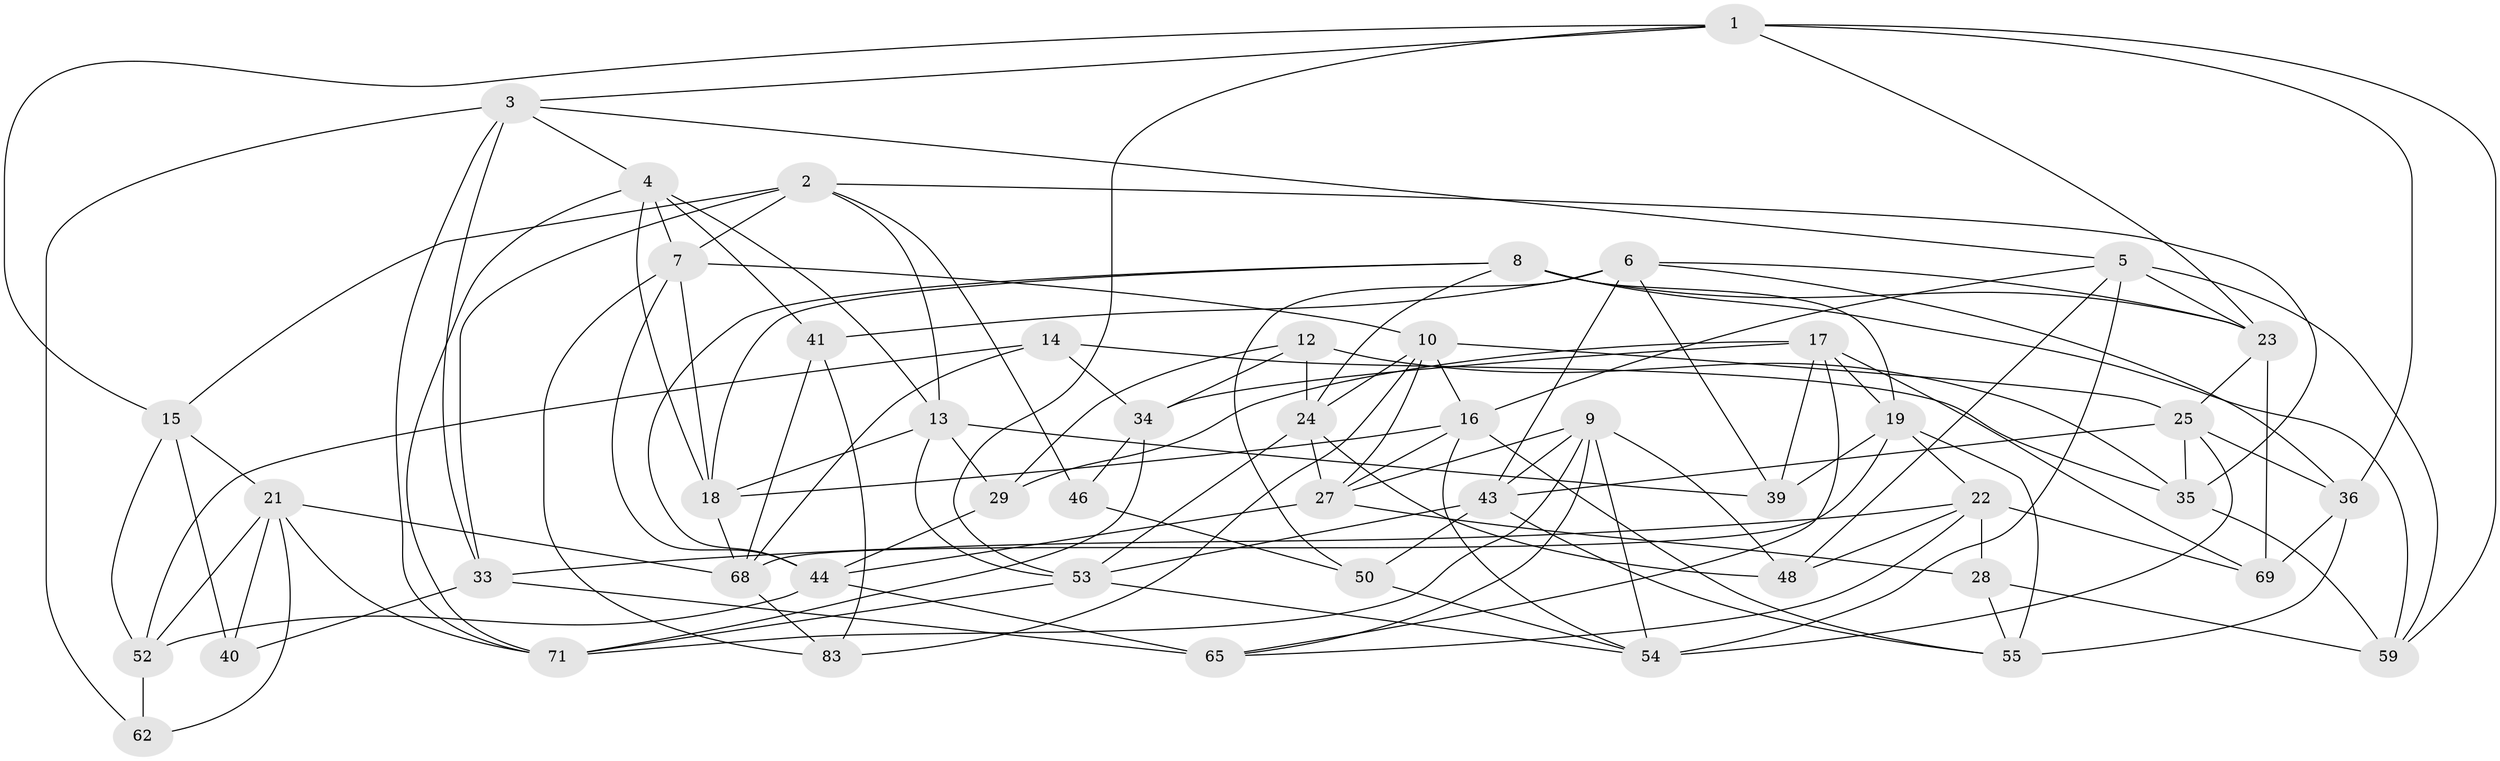 // Generated by graph-tools (version 1.1) at 2025/52/02/27/25 19:52:35]
// undirected, 49 vertices, 128 edges
graph export_dot {
graph [start="1"]
  node [color=gray90,style=filled];
  1 [super="+11"];
  2 [super="+66"];
  3 [super="+67"];
  4 [super="+26"];
  5 [super="+38"];
  6 [super="+76"];
  7 [super="+42"];
  8 [super="+31"];
  9 [super="+73"];
  10 [super="+45"];
  12;
  13 [super="+20"];
  14;
  15 [super="+57"];
  16 [super="+30"];
  17 [super="+60"];
  18 [super="+61"];
  19 [super="+74"];
  21 [super="+32"];
  22 [super="+64"];
  23 [super="+47"];
  24 [super="+49"];
  25 [super="+82"];
  27 [super="+75"];
  28;
  29;
  33 [super="+81"];
  34 [super="+37"];
  35 [super="+70"];
  36 [super="+85"];
  39;
  40;
  41;
  43 [super="+58"];
  44 [super="+51"];
  46;
  48;
  50;
  52 [super="+79"];
  53 [super="+72"];
  54 [super="+80"];
  55 [super="+56"];
  59 [super="+63"];
  62;
  65 [super="+84"];
  68 [super="+77"];
  69;
  71 [super="+78"];
  83;
  1 -- 3;
  1 -- 53;
  1 -- 15;
  1 -- 59;
  1 -- 36;
  1 -- 23;
  2 -- 33;
  2 -- 13;
  2 -- 15;
  2 -- 35;
  2 -- 46;
  2 -- 7;
  3 -- 62;
  3 -- 5;
  3 -- 33;
  3 -- 4;
  3 -- 71;
  4 -- 71;
  4 -- 13;
  4 -- 7;
  4 -- 41;
  4 -- 18;
  5 -- 16;
  5 -- 59;
  5 -- 48;
  5 -- 23;
  5 -- 54;
  6 -- 39;
  6 -- 41;
  6 -- 23;
  6 -- 50;
  6 -- 36;
  6 -- 43;
  7 -- 44;
  7 -- 83;
  7 -- 10;
  7 -- 18;
  8 -- 44;
  8 -- 59;
  8 -- 18;
  8 -- 24;
  8 -- 19;
  8 -- 23;
  9 -- 54;
  9 -- 65;
  9 -- 27;
  9 -- 48;
  9 -- 43;
  9 -- 71;
  10 -- 25;
  10 -- 16;
  10 -- 27;
  10 -- 24;
  10 -- 83;
  12 -- 29;
  12 -- 35;
  12 -- 24;
  12 -- 34;
  13 -- 39;
  13 -- 29;
  13 -- 18;
  13 -- 53;
  14 -- 34;
  14 -- 68;
  14 -- 35;
  14 -- 52;
  15 -- 52;
  15 -- 21;
  15 -- 40 [weight=2];
  16 -- 27;
  16 -- 55;
  16 -- 18;
  16 -- 54;
  17 -- 69;
  17 -- 19;
  17 -- 65;
  17 -- 29;
  17 -- 39;
  17 -- 34;
  18 -- 68;
  19 -- 39;
  19 -- 22;
  19 -- 55;
  19 -- 68;
  21 -- 71;
  21 -- 52;
  21 -- 40;
  21 -- 68;
  21 -- 62;
  22 -- 69;
  22 -- 48;
  22 -- 28;
  22 -- 33;
  22 -- 65;
  23 -- 69;
  23 -- 25;
  24 -- 53;
  24 -- 27;
  24 -- 48;
  25 -- 35;
  25 -- 54;
  25 -- 43;
  25 -- 36;
  27 -- 28;
  27 -- 44;
  28 -- 59;
  28 -- 55;
  29 -- 44;
  33 -- 65 [weight=2];
  33 -- 40;
  34 -- 46 [weight=2];
  34 -- 71;
  35 -- 59 [weight=2];
  36 -- 55 [weight=2];
  36 -- 69;
  41 -- 68;
  41 -- 83;
  43 -- 53;
  43 -- 50;
  43 -- 55;
  44 -- 52;
  44 -- 65;
  46 -- 50;
  50 -- 54;
  52 -- 62 [weight=2];
  53 -- 71;
  53 -- 54;
  68 -- 83;
}
